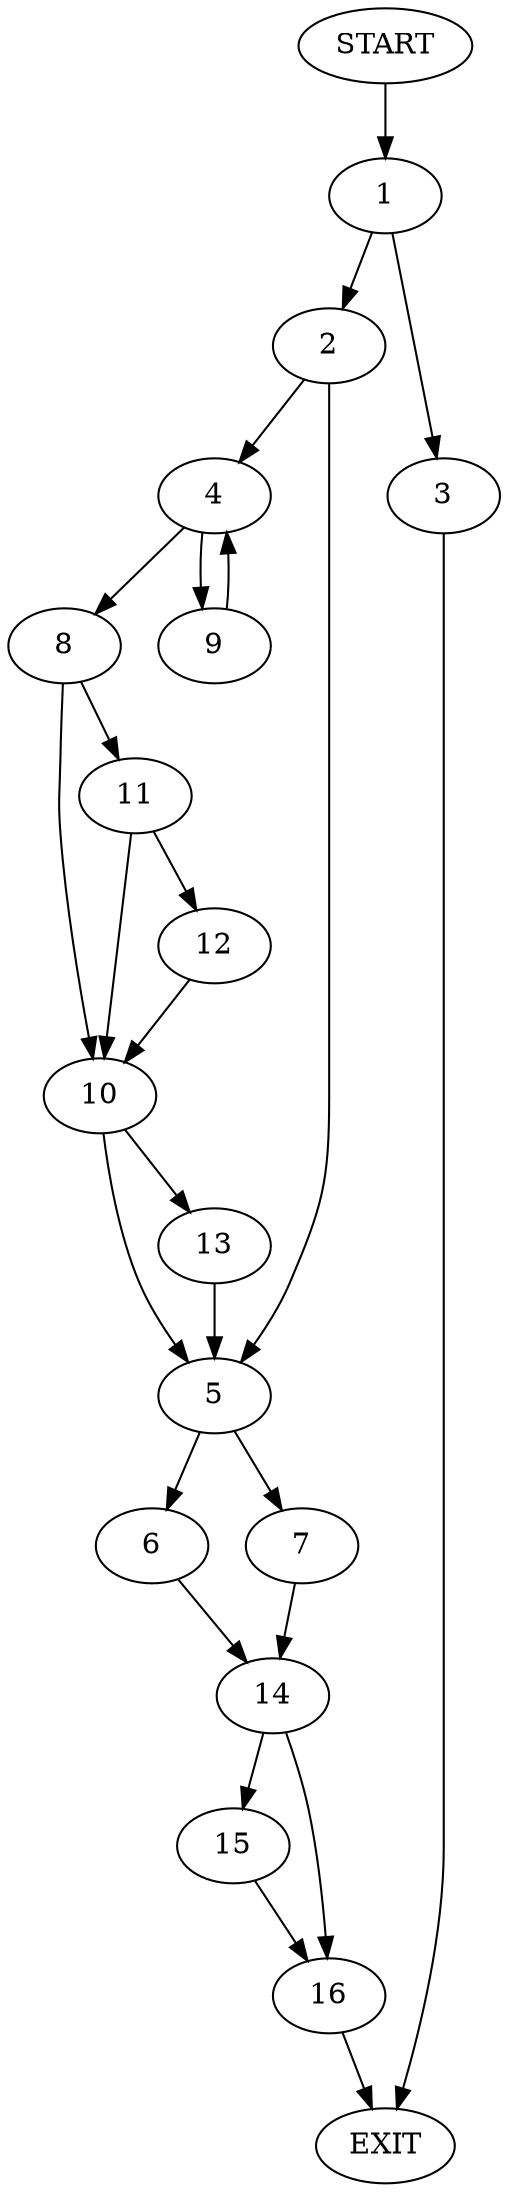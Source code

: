 digraph {
0 [label="START"]
17 [label="EXIT"]
0 -> 1
1 -> 2
1 -> 3
3 -> 17
2 -> 4
2 -> 5
5 -> 6
5 -> 7
4 -> 8
4 -> 9
9 -> 4
8 -> 10
8 -> 11
11 -> 12
11 -> 10
10 -> 13
10 -> 5
12 -> 10
13 -> 5
6 -> 14
7 -> 14
14 -> 15
14 -> 16
16 -> 17
15 -> 16
}

